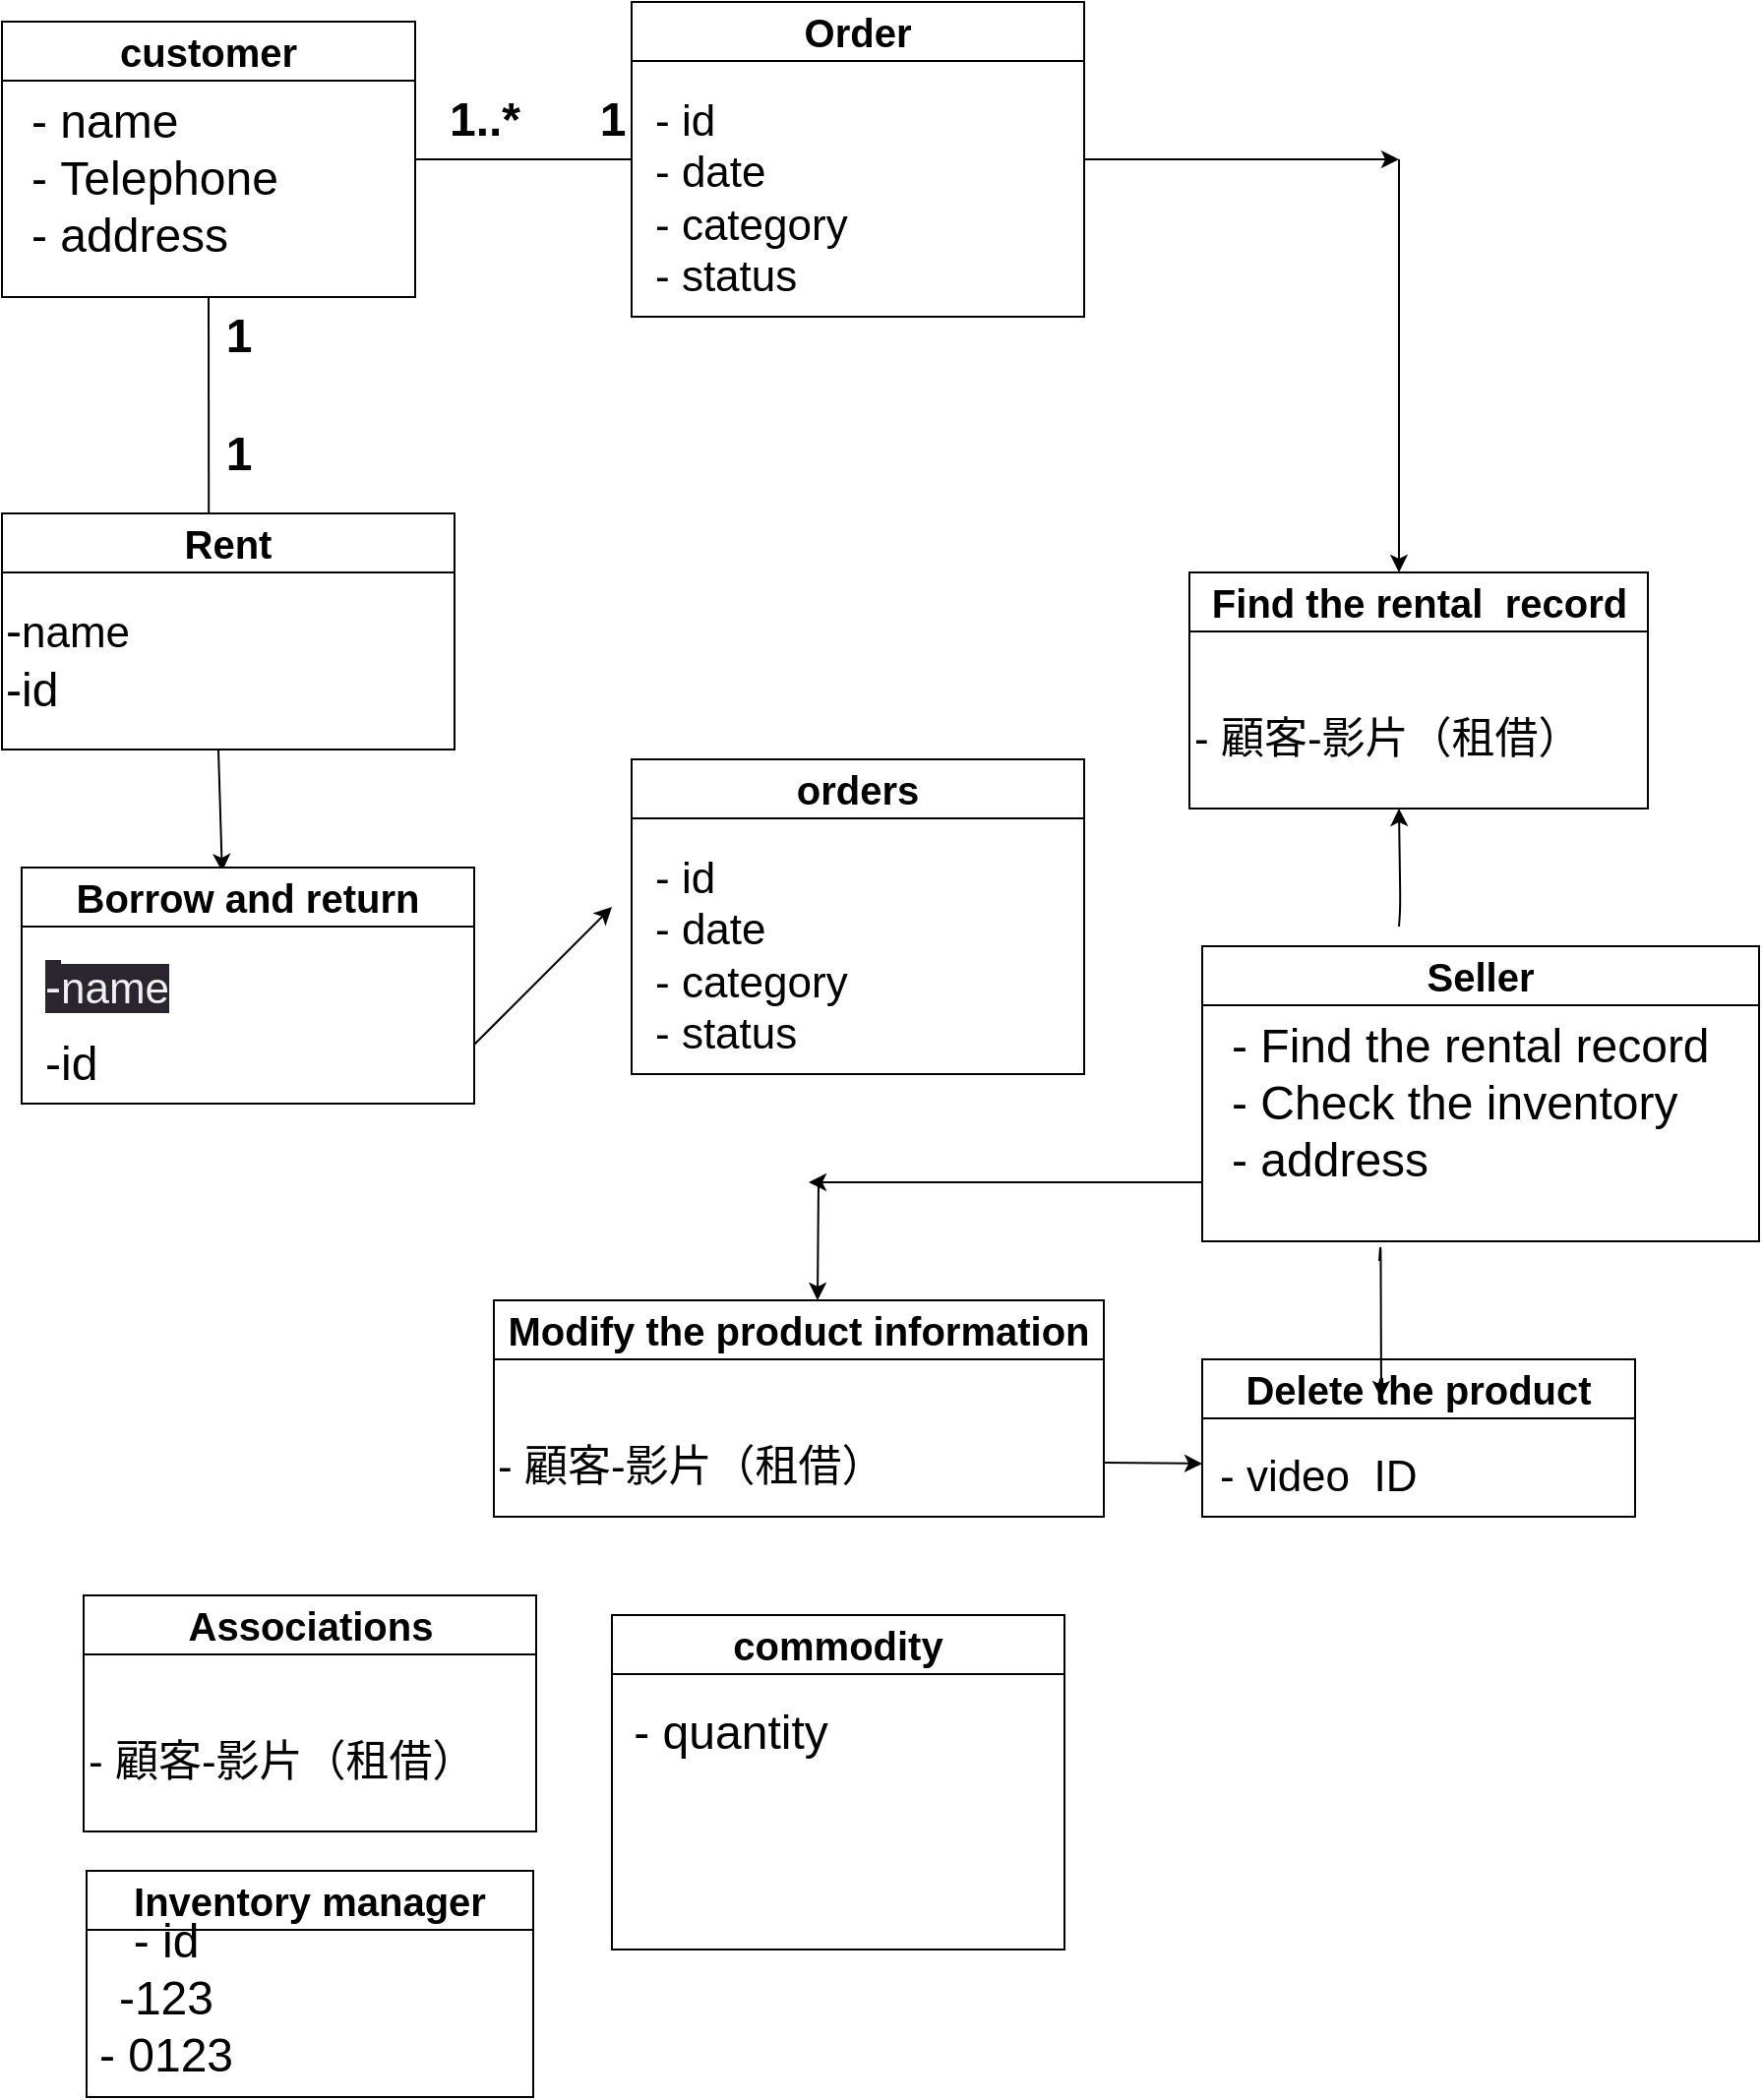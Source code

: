 <mxfile>
    <diagram id="nuq9U3arvXfgI5p2zAki" name="第1頁">
        <mxGraphModel dx="1166" dy="535" grid="1" gridSize="10" guides="1" tooltips="1" connect="1" arrows="0" fold="1" page="1" pageScale="1" pageWidth="827" pageHeight="1169" math="0" shadow="0">
            <root>
                <mxCell id="0"/>
                <mxCell id="1" parent="0"/>
                <mxCell id="25" value="&lt;font style=&quot;font-size: 20px;&quot;&gt;Associations&lt;/font&gt;" style="swimlane;whiteSpace=wrap;html=1;startSize=30;" parent="1" vertex="1">
                    <mxGeometry x="61.5" y="850" width="230" height="120" as="geometry"/>
                </mxCell>
                <mxCell id="26" value="&lt;font style=&quot;font-size: 22px;&quot;&gt; - 顧客-影片（租借）&lt;br&gt;&lt;/font&gt;" style="text;html=1;align=left;verticalAlign=middle;resizable=0;points=[];autosize=1;strokeColor=none;fillColor=none;" parent="25" vertex="1">
                    <mxGeometry y="65" width="220" height="40" as="geometry"/>
                </mxCell>
                <mxCell id="29" value="&lt;font style=&quot;font-size: 20px;&quot;&gt;commodity&lt;/font&gt;" style="swimlane;whiteSpace=wrap;html=1;startSize=30;" parent="1" vertex="1">
                    <mxGeometry x="330" y="860" width="230" height="170" as="geometry"/>
                </mxCell>
                <mxCell id="30" value="&lt;font style=&quot;font-size: 24px;&quot;&gt;-&amp;nbsp;quantity&lt;/font&gt;" style="text;html=1;align=center;verticalAlign=middle;resizable=0;points=[];autosize=1;strokeColor=none;fillColor=none;" parent="29" vertex="1">
                    <mxGeometry y="40" width="120" height="40" as="geometry"/>
                </mxCell>
                <mxCell id="ymKHsQlVTlzVroeCP11B-77" style="edgeStyle=none;html=1;exitX=1;exitY=0.5;exitDx=0;exitDy=0;entryX=0;entryY=0.5;entryDx=0;entryDy=0;fontSize=22;endArrow=none;endFill=0;" parent="1" source="33" target="ymKHsQlVTlzVroeCP11B-75" edge="1">
                    <mxGeometry relative="1" as="geometry"/>
                </mxCell>
                <mxCell id="89" style="edgeStyle=none;html=1;exitX=0.5;exitY=1;exitDx=0;exitDy=0;entryX=0.457;entryY=0.083;entryDx=0;entryDy=0;entryPerimeter=0;" edge="1" parent="1" source="33" target="77">
                    <mxGeometry relative="1" as="geometry"/>
                </mxCell>
                <mxCell id="33" value="&lt;font style=&quot;font-size: 20px;&quot;&gt;customer&lt;/font&gt;" style="swimlane;whiteSpace=wrap;html=1;startSize=30;" parent="1" vertex="1">
                    <mxGeometry x="20" y="50" width="210" height="140" as="geometry"/>
                </mxCell>
                <mxCell id="34" value="&lt;font style=&quot;&quot;&gt;&lt;span style=&quot;font-size: 24px;&quot;&gt;- name&lt;/span&gt;&lt;br&gt;&lt;span style=&quot;font-size: 24px;&quot;&gt;-&amp;nbsp;Telephone&lt;/span&gt;&lt;br&gt;&lt;span style=&quot;font-size: 24px;&quot;&gt;- address&lt;/span&gt;&lt;br&gt;&lt;/font&gt;" style="text;html=1;align=left;verticalAlign=middle;resizable=0;points=[];autosize=1;strokeColor=none;fillColor=none;" parent="33" vertex="1">
                    <mxGeometry x="13" y="30" width="150" height="100" as="geometry"/>
                </mxCell>
                <mxCell id="37" value="&lt;font style=&quot;font-size: 20px;&quot;&gt;Inventory manager&lt;/font&gt;" style="swimlane;whiteSpace=wrap;html=1;startSize=30;" parent="1" vertex="1">
                    <mxGeometry x="63" y="990" width="227" height="115" as="geometry"/>
                </mxCell>
                <mxCell id="38" value="&lt;font style=&quot;font-size: 24px;&quot;&gt;- id&lt;br&gt;-123&lt;br&gt;- 0123&lt;br&gt;&lt;/font&gt;" style="text;html=1;align=center;verticalAlign=middle;resizable=0;points=[];autosize=1;strokeColor=none;fillColor=none;" parent="37" vertex="1">
                    <mxGeometry x="-5" y="15" width="90" height="100" as="geometry"/>
                </mxCell>
                <mxCell id="70" value="1..*" style="text;strokeColor=none;fillColor=none;html=1;fontSize=24;fontStyle=1;verticalAlign=middle;align=center;" parent="1" vertex="1">
                    <mxGeometry x="250" y="100" width="30" as="geometry"/>
                </mxCell>
                <mxCell id="72" value="1" style="text;strokeColor=none;fillColor=none;html=1;fontSize=24;fontStyle=1;verticalAlign=middle;align=center;" parent="1" vertex="1">
                    <mxGeometry x="280" y="80" width="100" height="40" as="geometry"/>
                </mxCell>
                <mxCell id="107" style="edgeStyle=none;html=1;exitX=1;exitY=0.5;exitDx=0;exitDy=0;" edge="1" parent="1" source="ymKHsQlVTlzVroeCP11B-75">
                    <mxGeometry relative="1" as="geometry">
                        <mxPoint x="730" y="120" as="targetPoint"/>
                    </mxGeometry>
                </mxCell>
                <mxCell id="ymKHsQlVTlzVroeCP11B-75" value="&lt;font style=&quot;font-size: 20px;&quot;&gt;Order&lt;/font&gt;" style="swimlane;whiteSpace=wrap;html=1;startSize=30;" parent="1" vertex="1">
                    <mxGeometry x="340" y="40" width="230" height="160" as="geometry"/>
                </mxCell>
                <mxCell id="ymKHsQlVTlzVroeCP11B-76" value="&lt;font style=&quot;&quot;&gt;&lt;span style=&quot;font-size: 22px;&quot;&gt;- id&lt;/span&gt;&lt;/font&gt;&lt;font style=&quot;&quot;&gt;&lt;br&gt;&lt;span style=&quot;font-size: 22px;&quot;&gt;-&amp;nbsp;date&lt;/span&gt;&lt;br&gt;&lt;span style=&quot;font-size: 22px;&quot;&gt;- category&lt;br&gt;&lt;/span&gt;&lt;font style=&quot;font-size: 22px;&quot;&gt;- status&lt;/font&gt;&lt;br&gt;&lt;/font&gt;" style="text;html=1;align=left;verticalAlign=middle;resizable=0;points=[];autosize=1;strokeColor=none;fillColor=none;" parent="ymKHsQlVTlzVroeCP11B-75" vertex="1">
                    <mxGeometry x="10" y="40" width="120" height="120" as="geometry"/>
                </mxCell>
                <mxCell id="100" style="edgeStyle=none;html=1;exitX=0;exitY=0.5;exitDx=0;exitDy=0;" edge="1" parent="1">
                    <mxGeometry relative="1" as="geometry">
                        <mxPoint x="430" y="640" as="targetPoint"/>
                        <mxPoint x="630" y="640" as="sourcePoint"/>
                    </mxGeometry>
                </mxCell>
                <mxCell id="73" value="&lt;span style=&quot;font-size: 20px;&quot;&gt;Seller&lt;/span&gt;" style="swimlane;whiteSpace=wrap;html=1;startSize=30;" parent="1" vertex="1">
                    <mxGeometry x="630" y="520" width="283" height="150" as="geometry"/>
                </mxCell>
                <mxCell id="74" value="&lt;font style=&quot;&quot;&gt;&lt;span style=&quot;font-size: 24px;&quot;&gt;- Find the rental record&lt;/span&gt;&lt;br&gt;&lt;span style=&quot;font-size: 24px;&quot;&gt;- Check the inventory&lt;/span&gt;&lt;br&gt;&lt;span style=&quot;font-size: 24px;&quot;&gt;- address&lt;/span&gt;&lt;br&gt;&lt;/font&gt;" style="text;html=1;align=left;verticalAlign=middle;resizable=0;points=[];autosize=1;strokeColor=none;fillColor=none;" parent="73" vertex="1">
                    <mxGeometry x="13" y="30" width="270" height="100" as="geometry"/>
                </mxCell>
                <mxCell id="75" value="&lt;span style=&quot;font-size: 20px;&quot;&gt;Find the rental&amp;nbsp; record&lt;/span&gt;" style="swimlane;whiteSpace=wrap;html=1;startSize=30;" parent="1" vertex="1">
                    <mxGeometry x="623.5" y="330" width="233" height="120" as="geometry"/>
                </mxCell>
                <mxCell id="76" value="&lt;font style=&quot;font-size: 22px;&quot;&gt; - 顧客-影片（租借）&lt;br&gt;&lt;/font&gt;" style="text;html=1;align=left;verticalAlign=middle;resizable=0;points=[];autosize=1;strokeColor=none;fillColor=none;" parent="75" vertex="1">
                    <mxGeometry y="65" width="220" height="40" as="geometry"/>
                </mxCell>
                <mxCell id="90" style="edgeStyle=none;html=1;entryX=0.443;entryY=0.017;entryDx=0;entryDy=0;entryPerimeter=0;" edge="1" parent="1" target="79">
                    <mxGeometry relative="1" as="geometry">
                        <mxPoint x="130" y="420" as="sourcePoint"/>
                    </mxGeometry>
                </mxCell>
                <mxCell id="77" value="&lt;span style=&quot;font-size: 20px;&quot;&gt;Rent&lt;/span&gt;" style="swimlane;whiteSpace=wrap;html=1;startSize=30;" parent="1" vertex="1">
                    <mxGeometry x="20" y="300" width="230" height="120" as="geometry"/>
                </mxCell>
                <mxCell id="78" value="&lt;font style=&quot;font-size: 22px;&quot;&gt;&lt;span style=&quot;font-size: 24px;&quot;&gt;-&lt;/span&gt;name&lt;br&gt;&lt;/font&gt;" style="text;html=1;align=left;verticalAlign=middle;resizable=0;points=[];autosize=1;strokeColor=none;fillColor=none;" parent="77" vertex="1">
                    <mxGeometry y="40" width="90" height="40" as="geometry"/>
                </mxCell>
                <mxCell id="104" value="&lt;font style=&quot;font-size: 22px;&quot;&gt;&lt;span style=&quot;font-size: 24px;&quot;&gt;-id&lt;/span&gt;&lt;br&gt;&lt;/font&gt;" style="text;html=1;align=left;verticalAlign=middle;resizable=0;points=[];autosize=1;strokeColor=none;fillColor=none;" vertex="1" parent="77">
                    <mxGeometry y="70" width="50" height="40" as="geometry"/>
                </mxCell>
                <mxCell id="103" style="edgeStyle=none;html=1;exitX=1;exitY=0.75;exitDx=0;exitDy=0;" edge="1" parent="1" source="79">
                    <mxGeometry relative="1" as="geometry">
                        <mxPoint x="330" y="500" as="targetPoint"/>
                    </mxGeometry>
                </mxCell>
                <mxCell id="79" value="&lt;span style=&quot;font-size: 20px;&quot;&gt;Borrow and return&lt;/span&gt;" style="swimlane;whiteSpace=wrap;html=1;startSize=30;" parent="1" vertex="1">
                    <mxGeometry x="30" y="480" width="230" height="120" as="geometry"/>
                </mxCell>
                <mxCell id="106" value="&lt;font style=&quot;font-size: 22px;&quot;&gt;&lt;span style=&quot;font-size: 24px;&quot;&gt;-id&lt;/span&gt;&lt;br&gt;&lt;/font&gt;" style="text;html=1;align=left;verticalAlign=middle;resizable=0;points=[];autosize=1;strokeColor=none;fillColor=none;" vertex="1" parent="79">
                    <mxGeometry x="10" y="80" width="50" height="40" as="geometry"/>
                </mxCell>
                <mxCell id="105" value="&lt;span style=&quot;border-color: rgb(0, 0, 0); color: rgb(240, 240, 240); font-family: Helvetica; font-style: normal; font-variant-ligatures: normal; font-variant-caps: normal; font-weight: 400; letter-spacing: normal; orphans: 2; text-align: left; text-indent: 0px; text-transform: none; widows: 2; word-spacing: 0px; -webkit-text-stroke-width: 0px; background-color: rgb(42, 37, 47); text-decoration-thickness: initial; text-decoration-style: initial; text-decoration-color: initial; font-size: 24px;&quot;&gt;-&lt;/span&gt;&lt;span style=&quot;color: rgb(240, 240, 240); font-family: Helvetica; font-size: 22px; font-style: normal; font-variant-ligatures: normal; font-variant-caps: normal; font-weight: 400; letter-spacing: normal; orphans: 2; text-align: left; text-indent: 0px; text-transform: none; widows: 2; word-spacing: 0px; -webkit-text-stroke-width: 0px; background-color: rgb(42, 37, 47); text-decoration-thickness: initial; text-decoration-style: initial; text-decoration-color: initial; float: none; display: inline !important;&quot;&gt;name&lt;/span&gt;" style="text;whiteSpace=wrap;html=1;" vertex="1" parent="79">
                    <mxGeometry x="10" y="40" width="100" height="50" as="geometry"/>
                </mxCell>
                <mxCell id="83" value="&lt;span style=&quot;font-size: 20px;&quot;&gt;Delete the product&lt;/span&gt;" style="swimlane;whiteSpace=wrap;html=1;startSize=30;" parent="1" vertex="1">
                    <mxGeometry x="630" y="730" width="220" height="80" as="geometry"/>
                </mxCell>
                <mxCell id="84" value="&lt;font style=&quot;font-size: 22px;&quot;&gt; - video&amp;nbsp; ID&lt;br&gt;&lt;/font&gt;" style="text;html=1;align=left;verticalAlign=middle;resizable=0;points=[];autosize=1;strokeColor=none;fillColor=none;" parent="83" vertex="1">
                    <mxGeometry x="7" y="40" width="120" height="40" as="geometry"/>
                </mxCell>
                <mxCell id="101" style="edgeStyle=none;html=1;" edge="1" parent="1">
                    <mxGeometry relative="1" as="geometry">
                        <mxPoint x="434.5" y="700" as="targetPoint"/>
                        <mxPoint x="435" y="640" as="sourcePoint"/>
                    </mxGeometry>
                </mxCell>
                <mxCell id="102" style="edgeStyle=none;html=1;exitX=1;exitY=0.75;exitDx=0;exitDy=0;" edge="1" parent="1">
                    <mxGeometry relative="1" as="geometry">
                        <mxPoint x="630" y="783" as="targetPoint"/>
                        <mxPoint x="580" y="782.5" as="sourcePoint"/>
                    </mxGeometry>
                </mxCell>
                <mxCell id="85" value="&lt;span style=&quot;font-size: 20px;&quot;&gt;Modify the product information&lt;/span&gt;" style="swimlane;whiteSpace=wrap;html=1;startSize=30;" parent="1" vertex="1">
                    <mxGeometry x="270" y="700" width="310" height="110" as="geometry"/>
                </mxCell>
                <mxCell id="86" value="&lt;font style=&quot;font-size: 22px;&quot;&gt; - 顧客-影片（租借）&lt;br&gt;&lt;/font&gt;" style="text;html=1;align=left;verticalAlign=middle;resizable=0;points=[];autosize=1;strokeColor=none;fillColor=none;" parent="85" vertex="1">
                    <mxGeometry y="65" width="220" height="40" as="geometry"/>
                </mxCell>
                <mxCell id="93" style="edgeStyle=none;html=1;" edge="1" parent="1">
                    <mxGeometry relative="1" as="geometry">
                        <mxPoint x="729.996" y="450" as="targetPoint"/>
                        <mxPoint x="730" y="510" as="sourcePoint"/>
                        <Array as="points">
                            <mxPoint x="730.71" y="500"/>
                        </Array>
                    </mxGeometry>
                </mxCell>
                <mxCell id="94" style="edgeStyle=none;html=1;" edge="1" parent="1">
                    <mxGeometry relative="1" as="geometry">
                        <mxPoint x="721" y="750" as="targetPoint"/>
                        <mxPoint x="720" y="680" as="sourcePoint"/>
                        <Array as="points">
                            <mxPoint x="720.71" y="670"/>
                        </Array>
                    </mxGeometry>
                </mxCell>
                <mxCell id="23" value="&lt;font style=&quot;font-size: 20px;&quot;&gt;orders&lt;/font&gt;" style="swimlane;whiteSpace=wrap;html=1;startSize=30;" parent="1" vertex="1">
                    <mxGeometry x="340" y="425" width="230" height="160" as="geometry"/>
                </mxCell>
                <mxCell id="24" value="&lt;font style=&quot;&quot;&gt;&lt;span style=&quot;font-size: 22px;&quot;&gt;- id&lt;/span&gt;&lt;/font&gt;&lt;font style=&quot;&quot;&gt;&lt;br&gt;&lt;span style=&quot;font-size: 22px;&quot;&gt;-&amp;nbsp;date&lt;/span&gt;&lt;br&gt;&lt;span style=&quot;font-size: 22px;&quot;&gt;- category&lt;br&gt;&lt;/span&gt;&lt;font style=&quot;font-size: 22px;&quot;&gt;- status&lt;/font&gt;&lt;br&gt;&lt;/font&gt;" style="text;html=1;align=left;verticalAlign=middle;resizable=0;points=[];autosize=1;strokeColor=none;fillColor=none;" parent="23" vertex="1">
                    <mxGeometry x="10" y="40" width="120" height="120" as="geometry"/>
                </mxCell>
                <mxCell id="108" style="edgeStyle=none;html=1;exitX=1;exitY=0.5;exitDx=0;exitDy=0;" edge="1" parent="1">
                    <mxGeometry relative="1" as="geometry">
                        <mxPoint x="730" y="330" as="targetPoint"/>
                        <mxPoint x="730" y="120" as="sourcePoint"/>
                    </mxGeometry>
                </mxCell>
                <mxCell id="109" value="1" style="text;strokeColor=none;fillColor=none;html=1;fontSize=24;fontStyle=1;verticalAlign=middle;align=center;" vertex="1" parent="1">
                    <mxGeometry x="90" y="190" width="100" height="40" as="geometry"/>
                </mxCell>
                <mxCell id="110" value="1" style="text;strokeColor=none;fillColor=none;html=1;fontSize=24;fontStyle=1;verticalAlign=middle;align=center;" vertex="1" parent="1">
                    <mxGeometry x="90" y="250" width="100" height="40" as="geometry"/>
                </mxCell>
            </root>
        </mxGraphModel>
    </diagram>
    <diagram id="AkxxwqE6z16yv0lvU_IR" name="第2頁">
        <mxGraphModel dx="3258" dy="1173" grid="1" gridSize="10" guides="1" tooltips="1" connect="1" arrows="1" fold="1" page="1" pageScale="1" pageWidth="827" pageHeight="1169" math="0" shadow="0">
            <root>
                <mxCell id="0"/>
                <mxCell id="1" parent="0"/>
                <mxCell id="5SD0GFOKpmo3XVJtTF31-1" value="&lt;font style=&quot;font-size: 20px;&quot;&gt;租影片系統&lt;/font&gt;" style="swimlane;whiteSpace=wrap;html=1;startSize=40;" vertex="1" parent="1">
                    <mxGeometry x="-1460" y="280" width="400" height="630" as="geometry"/>
                </mxCell>
                <mxCell id="5SD0GFOKpmo3XVJtTF31-2" value="&lt;font style=&quot;font-size: 25px;&quot;&gt;租借訂單&lt;/font&gt;" style="ellipse;whiteSpace=wrap;html=1;" vertex="1" parent="5SD0GFOKpmo3XVJtTF31-1">
                    <mxGeometry x="40" y="60" width="170" height="80" as="geometry"/>
                </mxCell>
                <mxCell id="5SD0GFOKpmo3XVJtTF31-3" value="影片庫存" style="ellipse;whiteSpace=wrap;html=1;fontSize=25;" vertex="1" parent="5SD0GFOKpmo3XVJtTF31-1">
                    <mxGeometry x="30" y="250" width="160" height="80" as="geometry"/>
                </mxCell>
                <mxCell id="5SD0GFOKpmo3XVJtTF31-4" value="出貨作業" style="ellipse;whiteSpace=wrap;html=1;fontSize=25;" vertex="1" parent="5SD0GFOKpmo3XVJtTF31-1">
                    <mxGeometry x="210" y="300" width="150" height="80" as="geometry"/>
                </mxCell>
                <mxCell id="5SD0GFOKpmo3XVJtTF31-5" value="回收作業" style="ellipse;whiteSpace=wrap;html=1;fontSize=25;" vertex="1" parent="5SD0GFOKpmo3XVJtTF31-1">
                    <mxGeometry x="210" y="150" width="150" height="80" as="geometry"/>
                </mxCell>
                <mxCell id="5SD0GFOKpmo3XVJtTF31-6" style="edgeStyle=none;html=1;exitX=1;exitY=0.333;exitDx=0;exitDy=0;exitPerimeter=0;entryX=0;entryY=0.5;entryDx=0;entryDy=0;fontSize=25;endArrow=none;endFill=0;" edge="1" parent="1" source="5SD0GFOKpmo3XVJtTF31-8" target="5SD0GFOKpmo3XVJtTF31-2">
                    <mxGeometry relative="1" as="geometry"/>
                </mxCell>
                <mxCell id="5SD0GFOKpmo3XVJtTF31-7" style="edgeStyle=none;html=1;exitX=1;exitY=0.333;exitDx=0;exitDy=0;exitPerimeter=0;entryX=0;entryY=0.5;entryDx=0;entryDy=0;fontSize=25;endArrow=none;endFill=0;" edge="1" parent="1" source="5SD0GFOKpmo3XVJtTF31-8" target="5SD0GFOKpmo3XVJtTF31-5">
                    <mxGeometry relative="1" as="geometry"/>
                </mxCell>
                <mxCell id="5SD0GFOKpmo3XVJtTF31-8" value="現場顧客" style="shape=umlActor;verticalLabelPosition=bottom;verticalAlign=top;html=1;outlineConnect=0;fontSize=20;" vertex="1" parent="1">
                    <mxGeometry x="-1570" y="340" width="60" height="100" as="geometry"/>
                </mxCell>
                <mxCell id="5SD0GFOKpmo3XVJtTF31-9" style="edgeStyle=none;html=1;exitX=1;exitY=0.333;exitDx=0;exitDy=0;exitPerimeter=0;entryX=0;entryY=0.5;entryDx=0;entryDy=0;fontSize=25;endArrow=none;endFill=0;" edge="1" parent="1" source="5SD0GFOKpmo3XVJtTF31-11" target="5SD0GFOKpmo3XVJtTF31-2">
                    <mxGeometry relative="1" as="geometry"/>
                </mxCell>
                <mxCell id="5SD0GFOKpmo3XVJtTF31-10" style="edgeStyle=none;html=1;exitX=1;exitY=0.333;exitDx=0;exitDy=0;exitPerimeter=0;entryX=0;entryY=0.5;entryDx=0;entryDy=0;fontSize=25;endArrow=none;endFill=0;" edge="1" parent="1" source="5SD0GFOKpmo3XVJtTF31-11" target="5SD0GFOKpmo3XVJtTF31-5">
                    <mxGeometry relative="1" as="geometry"/>
                </mxCell>
                <mxCell id="5SD0GFOKpmo3XVJtTF31-11" value="線上顧客" style="shape=umlActor;verticalLabelPosition=bottom;verticalAlign=top;html=1;outlineConnect=0;fontSize=20;" vertex="1" parent="1">
                    <mxGeometry x="-1570" y="490" width="60" height="100" as="geometry"/>
                </mxCell>
                <mxCell id="5SD0GFOKpmo3XVJtTF31-12" style="edgeStyle=none;html=1;exitX=1;exitY=0.333;exitDx=0;exitDy=0;exitPerimeter=0;entryX=0;entryY=0.5;entryDx=0;entryDy=0;fontSize=25;endArrow=none;endFill=0;" edge="1" parent="1" source="5SD0GFOKpmo3XVJtTF31-14" target="5SD0GFOKpmo3XVJtTF31-2">
                    <mxGeometry relative="1" as="geometry"/>
                </mxCell>
                <mxCell id="5SD0GFOKpmo3XVJtTF31-13" style="edgeStyle=none;html=1;exitX=1;exitY=0.333;exitDx=0;exitDy=0;exitPerimeter=0;entryX=0;entryY=0.5;entryDx=0;entryDy=0;fontSize=25;endArrow=none;endFill=0;" edge="1" parent="1" source="5SD0GFOKpmo3XVJtTF31-14" target="5SD0GFOKpmo3XVJtTF31-3">
                    <mxGeometry relative="1" as="geometry"/>
                </mxCell>
                <mxCell id="5SD0GFOKpmo3XVJtTF31-14" value="店員" style="shape=umlActor;verticalLabelPosition=bottom;verticalAlign=top;html=1;outlineConnect=0;fontSize=20;" vertex="1" parent="1">
                    <mxGeometry x="-1580" y="630" width="60" height="100" as="geometry"/>
                </mxCell>
                <mxCell id="5SD0GFOKpmo3XVJtTF31-15" style="edgeStyle=none;html=1;entryX=0;entryY=0.5;entryDx=0;entryDy=0;fontSize=25;endArrow=none;endFill=0;exitX=1;exitY=0.333;exitDx=0;exitDy=0;exitPerimeter=0;" edge="1" parent="1" source="5SD0GFOKpmo3XVJtTF31-18" target="5SD0GFOKpmo3XVJtTF31-2">
                    <mxGeometry relative="1" as="geometry">
                        <mxPoint x="-1520" y="810" as="sourcePoint"/>
                    </mxGeometry>
                </mxCell>
                <mxCell id="5SD0GFOKpmo3XVJtTF31-16" style="edgeStyle=none;html=1;exitX=1;exitY=0.333;exitDx=0;exitDy=0;exitPerimeter=0;entryX=0;entryY=0.5;entryDx=0;entryDy=0;fontSize=25;endArrow=none;endFill=0;" edge="1" parent="1" source="5SD0GFOKpmo3XVJtTF31-18" target="5SD0GFOKpmo3XVJtTF31-3">
                    <mxGeometry relative="1" as="geometry"/>
                </mxCell>
                <mxCell id="5SD0GFOKpmo3XVJtTF31-17" style="edgeStyle=none;html=1;exitX=1;exitY=0.333;exitDx=0;exitDy=0;exitPerimeter=0;entryX=0.5;entryY=1;entryDx=0;entryDy=0;fontSize=25;endArrow=none;endFill=0;" edge="1" parent="1" source="5SD0GFOKpmo3XVJtTF31-18" target="5SD0GFOKpmo3XVJtTF31-5">
                    <mxGeometry relative="1" as="geometry"/>
                </mxCell>
                <mxCell id="5SD0GFOKpmo3XVJtTF31-18" value="庫存管理員" style="shape=umlActor;verticalLabelPosition=bottom;verticalAlign=top;html=1;outlineConnect=0;fontSize=20;" vertex="1" parent="1">
                    <mxGeometry x="-1580" y="785" width="60" height="100" as="geometry"/>
                </mxCell>
                <mxCell id="5SD0GFOKpmo3XVJtTF31-19" style="edgeStyle=none;html=1;exitX=0;exitY=0.333;exitDx=0;exitDy=0;exitPerimeter=0;entryX=1;entryY=0.5;entryDx=0;entryDy=0;fontSize=25;endArrow=none;endFill=0;" edge="1" parent="1" source="5SD0GFOKpmo3XVJtTF31-22" target="5SD0GFOKpmo3XVJtTF31-3">
                    <mxGeometry relative="1" as="geometry"/>
                </mxCell>
                <mxCell id="5SD0GFOKpmo3XVJtTF31-20" style="edgeStyle=none;html=1;exitX=0;exitY=0.333;exitDx=0;exitDy=0;exitPerimeter=0;entryX=1;entryY=0.5;entryDx=0;entryDy=0;fontSize=25;endArrow=none;endFill=0;" edge="1" parent="1" source="5SD0GFOKpmo3XVJtTF31-22" target="5SD0GFOKpmo3XVJtTF31-4">
                    <mxGeometry relative="1" as="geometry"/>
                </mxCell>
                <mxCell id="5SD0GFOKpmo3XVJtTF31-21" style="edgeStyle=none;html=1;exitX=0;exitY=0.333;exitDx=0;exitDy=0;exitPerimeter=0;entryX=1;entryY=0.5;entryDx=0;entryDy=0;fontSize=25;endArrow=none;endFill=0;" edge="1" parent="1" source="5SD0GFOKpmo3XVJtTF31-22" target="5SD0GFOKpmo3XVJtTF31-5">
                    <mxGeometry relative="1" as="geometry"/>
                </mxCell>
                <mxCell id="5SD0GFOKpmo3XVJtTF31-22" value="物流人員" style="shape=umlActor;verticalLabelPosition=bottom;verticalAlign=top;html=1;outlineConnect=0;fontSize=20;" vertex="1" parent="1">
                    <mxGeometry x="-990" y="430" width="60" height="100" as="geometry"/>
                </mxCell>
            </root>
        </mxGraphModel>
    </diagram>
</mxfile>